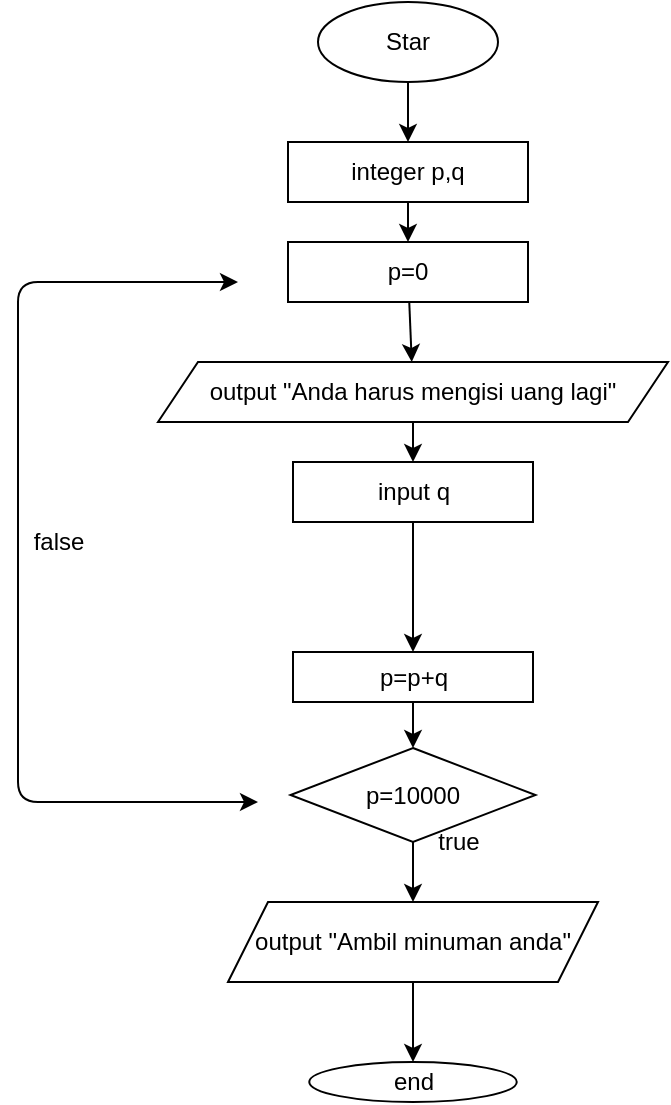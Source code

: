 <mxfile>
    <diagram id="Gn-oafF22vQlk1J1ggDd" name="Page-1">
        <mxGraphModel dx="650" dy="259" grid="1" gridSize="10" guides="1" tooltips="1" connect="1" arrows="1" fold="1" page="1" pageScale="1" pageWidth="850" pageHeight="1100" math="0" shadow="0">
            <root>
                <mxCell id="0"/>
                <mxCell id="1" parent="0"/>
                <mxCell id="4" value="" style="edgeStyle=none;html=1;" edge="1" parent="1" source="2" target="3">
                    <mxGeometry relative="1" as="geometry"/>
                </mxCell>
                <mxCell id="2" value="Star" style="ellipse;whiteSpace=wrap;html=1;" vertex="1" parent="1">
                    <mxGeometry x="290" y="70" width="90" height="40" as="geometry"/>
                </mxCell>
                <mxCell id="6" value="" style="edgeStyle=none;html=1;" edge="1" parent="1" source="3" target="5">
                    <mxGeometry relative="1" as="geometry"/>
                </mxCell>
                <mxCell id="3" value="integer p,q" style="whiteSpace=wrap;html=1;" vertex="1" parent="1">
                    <mxGeometry x="275" y="140" width="120" height="30" as="geometry"/>
                </mxCell>
                <mxCell id="8" value="" style="edgeStyle=none;html=1;" edge="1" parent="1" source="5" target="7">
                    <mxGeometry relative="1" as="geometry"/>
                </mxCell>
                <mxCell id="5" value="p=0" style="whiteSpace=wrap;html=1;" vertex="1" parent="1">
                    <mxGeometry x="275" y="190" width="120" height="30" as="geometry"/>
                </mxCell>
                <mxCell id="10" value="" style="edgeStyle=none;html=1;" edge="1" parent="1" source="7" target="9">
                    <mxGeometry relative="1" as="geometry"/>
                </mxCell>
                <mxCell id="7" value="output &quot;Anda harus mengisi uang lagi&quot;" style="shape=parallelogram;perimeter=parallelogramPerimeter;whiteSpace=wrap;html=1;fixedSize=1;" vertex="1" parent="1">
                    <mxGeometry x="210" y="250" width="255" height="30" as="geometry"/>
                </mxCell>
                <mxCell id="12" value="" style="edgeStyle=none;html=1;" edge="1" parent="1" source="9" target="11">
                    <mxGeometry relative="1" as="geometry"/>
                </mxCell>
                <mxCell id="9" value="input q" style="whiteSpace=wrap;html=1;" vertex="1" parent="1">
                    <mxGeometry x="277.5" y="300" width="120" height="30" as="geometry"/>
                </mxCell>
                <mxCell id="14" value="" style="edgeStyle=none;html=1;" edge="1" parent="1" source="11" target="13">
                    <mxGeometry relative="1" as="geometry"/>
                </mxCell>
                <mxCell id="11" value="p=p+q" style="whiteSpace=wrap;html=1;" vertex="1" parent="1">
                    <mxGeometry x="277.5" y="395" width="120" height="25" as="geometry"/>
                </mxCell>
                <mxCell id="16" value="" style="edgeStyle=none;html=1;" edge="1" parent="1" source="13" target="15">
                    <mxGeometry relative="1" as="geometry"/>
                </mxCell>
                <mxCell id="13" value="p=10000" style="rhombus;whiteSpace=wrap;html=1;" vertex="1" parent="1">
                    <mxGeometry x="276.25" y="443" width="122.5" height="47" as="geometry"/>
                </mxCell>
                <mxCell id="21" value="" style="edgeStyle=none;html=1;" edge="1" parent="1" source="15" target="20">
                    <mxGeometry relative="1" as="geometry"/>
                </mxCell>
                <mxCell id="15" value="output &quot;Ambil minuman anda&quot;" style="shape=parallelogram;perimeter=parallelogramPerimeter;whiteSpace=wrap;html=1;fixedSize=1;" vertex="1" parent="1">
                    <mxGeometry x="245" y="520" width="185" height="40" as="geometry"/>
                </mxCell>
                <mxCell id="17" value="" style="endArrow=classic;startArrow=classic;html=1;" edge="1" parent="1">
                    <mxGeometry width="50" height="50" relative="1" as="geometry">
                        <mxPoint x="260" y="470" as="sourcePoint"/>
                        <mxPoint x="250" y="210" as="targetPoint"/>
                        <Array as="points">
                            <mxPoint x="140" y="470"/>
                            <mxPoint x="140" y="410"/>
                            <mxPoint x="140" y="210"/>
                        </Array>
                    </mxGeometry>
                </mxCell>
                <mxCell id="18" value="true" style="text;html=1;align=center;verticalAlign=middle;resizable=0;points=[];autosize=1;strokeColor=none;fillColor=none;" vertex="1" parent="1">
                    <mxGeometry x="340" y="480" width="40" height="20" as="geometry"/>
                </mxCell>
                <mxCell id="19" value="false" style="text;html=1;align=center;verticalAlign=middle;resizable=0;points=[];autosize=1;strokeColor=none;fillColor=none;" vertex="1" parent="1">
                    <mxGeometry x="140" y="330" width="40" height="20" as="geometry"/>
                </mxCell>
                <mxCell id="20" value="end" style="ellipse;whiteSpace=wrap;html=1;" vertex="1" parent="1">
                    <mxGeometry x="285.63" y="600" width="103.75" height="20" as="geometry"/>
                </mxCell>
            </root>
        </mxGraphModel>
    </diagram>
</mxfile>
